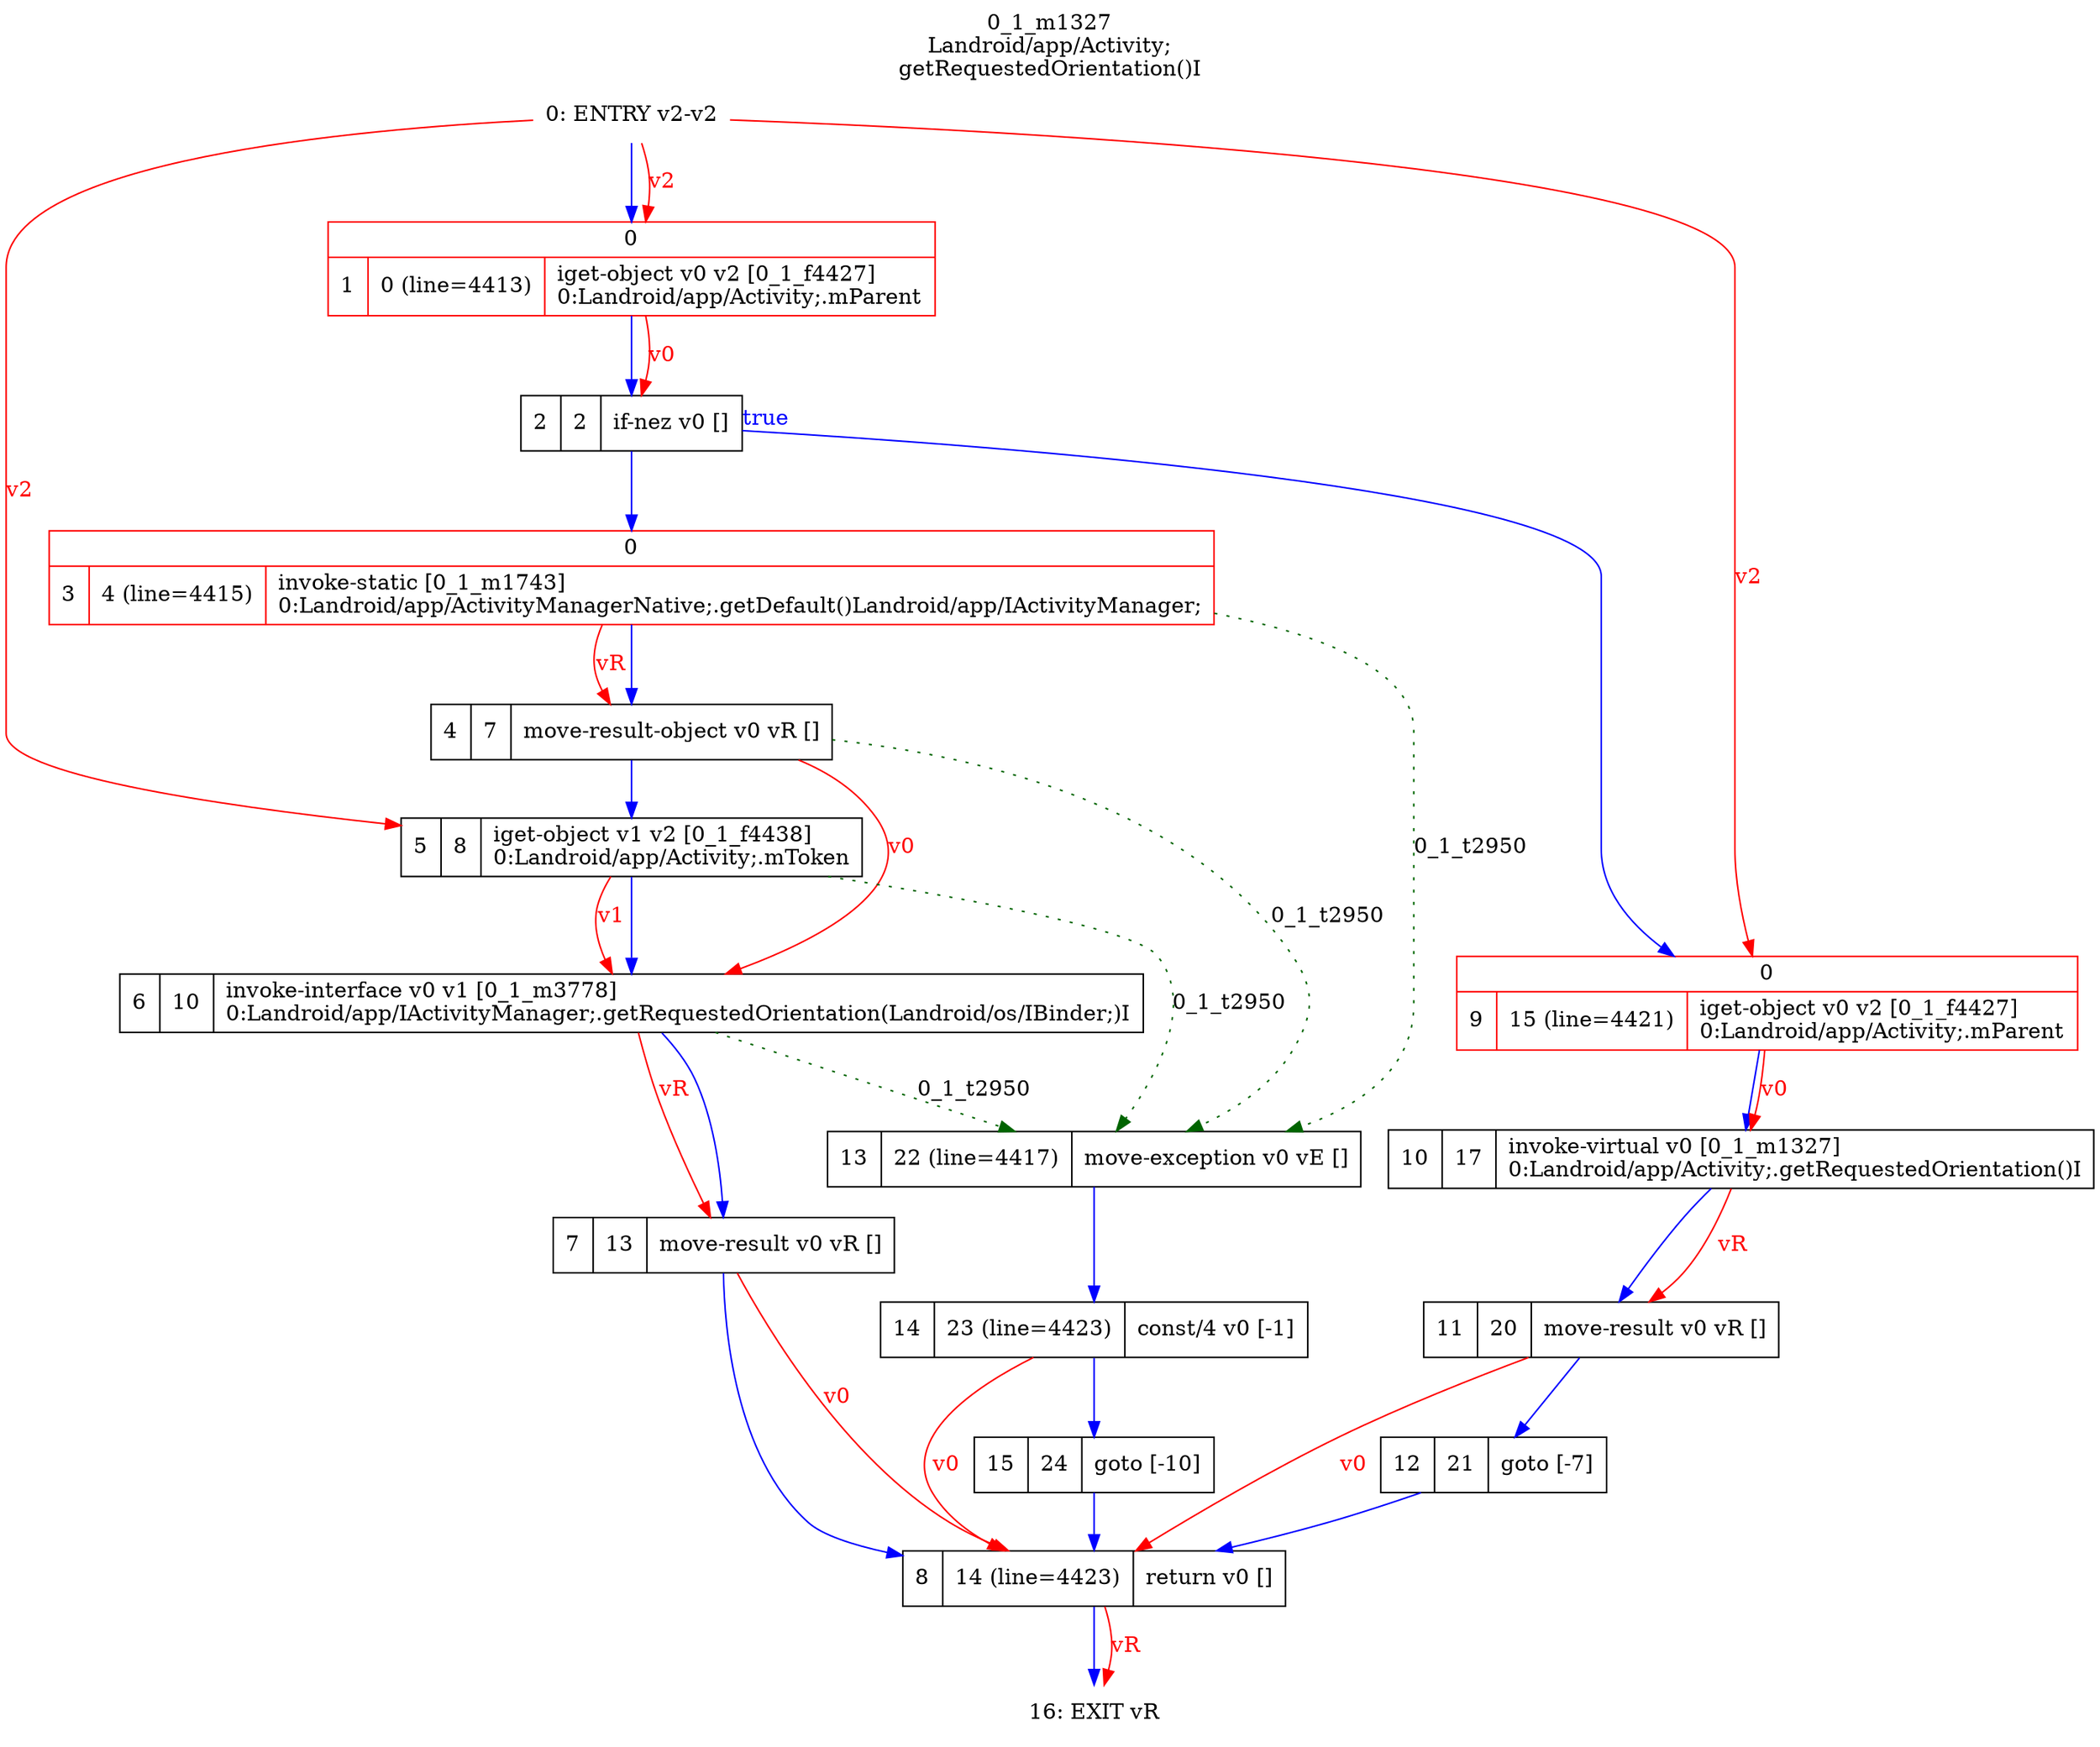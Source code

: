 digraph G {
rankdir=UD;
labelloc=t;
label="0_1_m1327\nLandroid/app/Activity;
getRequestedOrientation()I";
3, 4, 5, 6 -> 13 [label="0_1_t2950", color=darkgreen, style=dotted];
0[label="0: ENTRY v2-v2",shape=plaintext];
1[label="{0|{1|0 (line=4413)|iget-object v0 v2 [0_1_f4427]\l0:Landroid/app/Activity;.mParent\l}}",shape=record, color=red];
2[label="2|2|if-nez v0 []\l",shape=record];
3[label="{0|{3|4 (line=4415)|invoke-static [0_1_m1743]\l0:Landroid/app/ActivityManagerNative;.getDefault()Landroid/app/IActivityManager;\l}}",shape=record,URL="0_1_m1743.dot", color=red];
4[label="4|7|move-result-object v0 vR []\l",shape=record];
5[label="5|8|iget-object v1 v2 [0_1_f4438]\l0:Landroid/app/Activity;.mToken\l",shape=record];
6[label="6|10|invoke-interface v0 v1 [0_1_m3778]\l0:Landroid/app/IActivityManager;.getRequestedOrientation(Landroid/os/IBinder;)I\l",shape=record,URL="0_1_m3778.dot"];
7[label="7|13|move-result v0 vR []\l",shape=record];
8[label="8|14 (line=4423)|return v0 []\l",shape=record];
9[label="{0|{9|15 (line=4421)|iget-object v0 v2 [0_1_f4427]\l0:Landroid/app/Activity;.mParent\l}}",shape=record, color=red];
10[label="10|17|invoke-virtual v0 [0_1_m1327]\l0:Landroid/app/Activity;.getRequestedOrientation()I\l",shape=record,URL="0_1_m1327.dot"];
11[label="11|20|move-result v0 vR []\l",shape=record];
12[label="12|21|goto [-7]\l",shape=record];
13[label="13|22 (line=4417)|move-exception v0 vE []\l",shape=record];
14[label="14|23 (line=4423)|const/4 v0 [-1]\l",shape=record];
15[label="15|24|goto [-10]\l",shape=record];
16[label="16: EXIT vR",shape=plaintext];
0->1 [color=blue, fontcolor=blue,weight=100, taillabel=""];
1->2 [color=blue, fontcolor=blue,weight=100, taillabel=""];
2->9 [color=blue, fontcolor=blue,weight=10, taillabel="true"];
2->3 [color=blue, fontcolor=blue,weight=100, taillabel=""];
3->4 [color=blue, fontcolor=blue,weight=100, taillabel=""];
4->5 [color=blue, fontcolor=blue,weight=100, taillabel=""];
5->6 [color=blue, fontcolor=blue,weight=100, taillabel=""];
6->7 [color=blue, fontcolor=blue,weight=100, taillabel=""];
7->8 [color=blue, fontcolor=blue,weight=100, taillabel=""];
8->16 [color=blue, fontcolor=blue,weight=100, taillabel=""];
9->10 [color=blue, fontcolor=blue,weight=100, taillabel=""];
10->11 [color=blue, fontcolor=blue,weight=100, taillabel=""];
11->12 [color=blue, fontcolor=blue,weight=100, taillabel=""];
12->8 [color=blue, fontcolor=blue,weight=100, taillabel=""];
13->14 [color=blue, fontcolor=blue,weight=100, taillabel=""];
14->15 [color=blue, fontcolor=blue,weight=100, taillabel=""];
15->8 [color=blue, fontcolor=blue,weight=100, taillabel=""];
0->1 [color=red, fontcolor=red, label="v2"];
1->2 [color=red, fontcolor=red, label="v0"];
3->4 [color=red, fontcolor=red, label="vR"];
0->5 [color=red, fontcolor=red, label="v2"];
4->6 [color=red, fontcolor=red, label="v0"];
5->6 [color=red, fontcolor=red, label="v1"];
6->7 [color=red, fontcolor=red, label="vR"];
7->8 [color=red, fontcolor=red, label="v0"];
11->8 [color=red, fontcolor=red, label="v0"];
14->8 [color=red, fontcolor=red, label="v0"];
0->9 [color=red, fontcolor=red, label="v2"];
9->10 [color=red, fontcolor=red, label="v0"];
10->11 [color=red, fontcolor=red, label="vR"];
8->16 [color=red, fontcolor=red, label="vR"];
}
